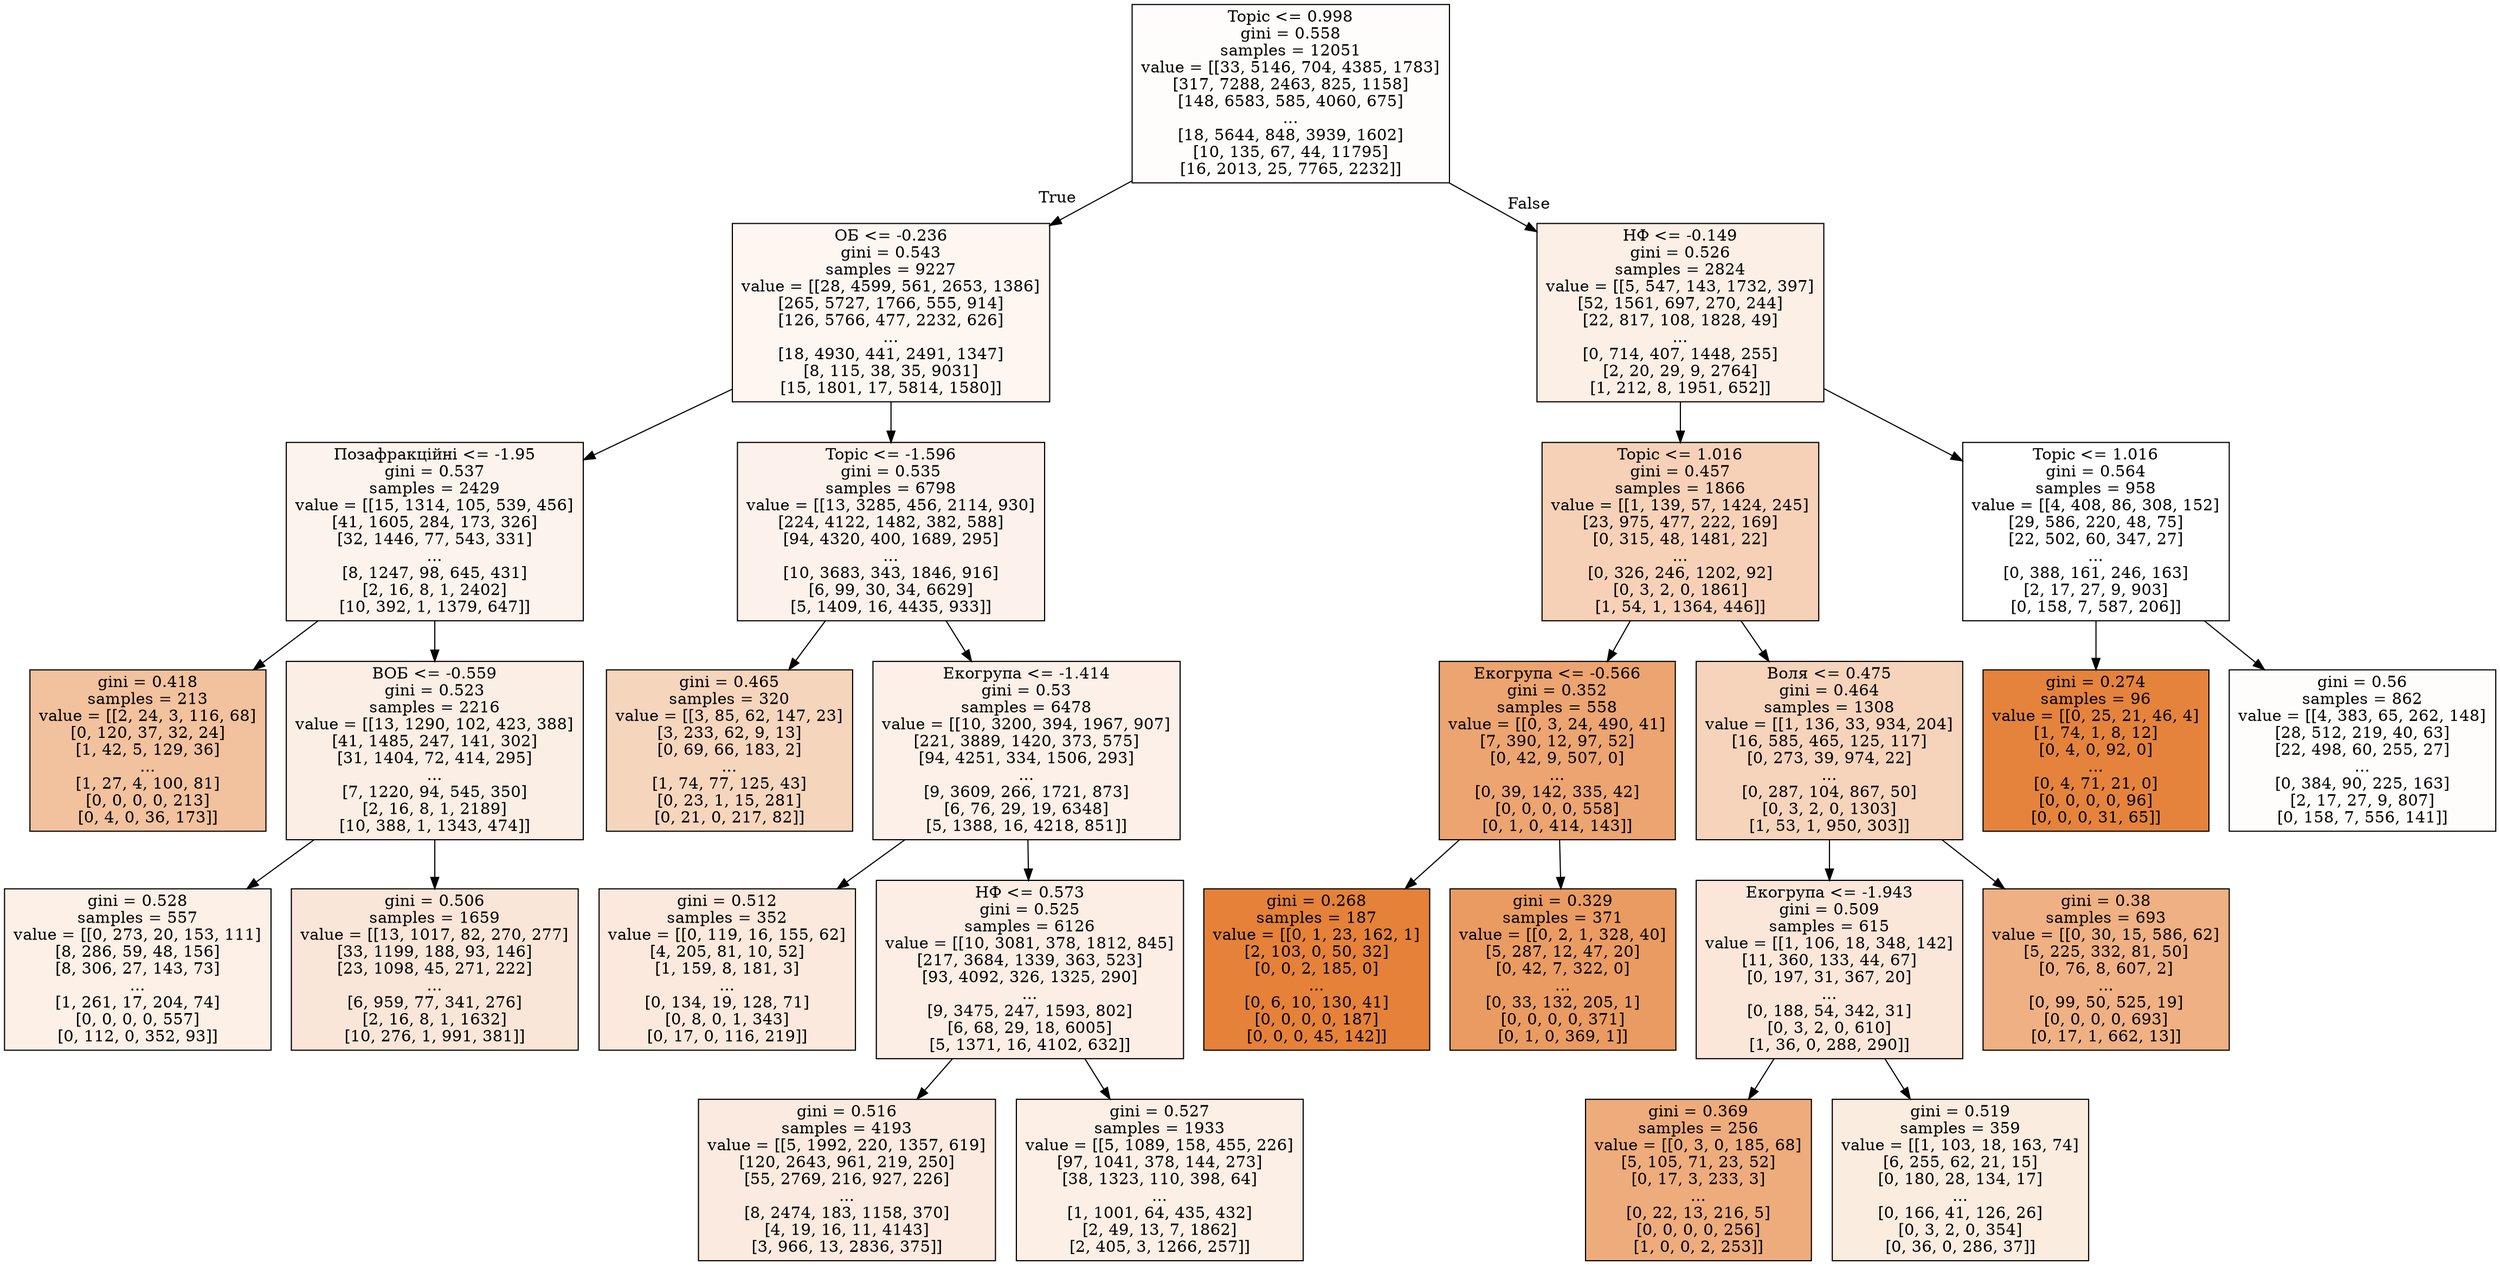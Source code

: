 digraph Tree {
node [shape=box, style="filled", color="black"] ;
0 [label="Topic <= 0.998\ngini = 0.558\nsamples = 12051\nvalue = [[33, 5146, 704, 4385, 1783]\n[317, 7288, 2463, 825, 1158]\n[148, 6583, 585, 4060, 675]\n...\n[18, 5644, 848, 3939, 1602]\n[10, 135, 67, 44, 11795]\n[16, 2013, 25, 7765, 2232]]", fillcolor="#fefdfb"] ;
1 [label="ОБ <= -0.236\ngini = 0.543\nsamples = 9227\nvalue = [[28, 4599, 561, 2653, 1386]\n[265, 5727, 1766, 555, 914]\n[126, 5766, 477, 2232, 626]\n...\n[18, 4930, 441, 2491, 1347]\n[8, 115, 38, 35, 9031]\n[15, 1801, 17, 5814, 1580]]", fillcolor="#fdf6f1"] ;
0 -> 1 [labeldistance=2.5, labelangle=45, headlabel="True"] ;
5 [label="Позафракційні <= -1.95\ngini = 0.537\nsamples = 2429\nvalue = [[15, 1314, 105, 539, 456]\n[41, 1605, 284, 173, 326]\n[32, 1446, 77, 543, 331]\n...\n[8, 1247, 98, 645, 431]\n[2, 16, 8, 1, 2402]\n[10, 392, 1, 1379, 647]]", fillcolor="#fdf3ed"] ;
1 -> 5 ;
7 [label="gini = 0.418\nsamples = 213\nvalue = [[2, 24, 3, 116, 68]\n[0, 120, 37, 32, 24]\n[1, 42, 5, 129, 36]\n...\n[1, 27, 4, 100, 81]\n[0, 0, 0, 0, 213]\n[0, 4, 0, 36, 173]]", fillcolor="#f2c19d"] ;
5 -> 7 ;
8 [label="ВОБ <= -0.559\ngini = 0.523\nsamples = 2216\nvalue = [[13, 1290, 102, 423, 388]\n[41, 1485, 247, 141, 302]\n[31, 1404, 72, 414, 295]\n...\n[7, 1220, 94, 545, 350]\n[2, 16, 8, 1, 2189]\n[10, 388, 1, 1343, 474]]", fillcolor="#fbeee4"] ;
5 -> 8 ;
23 [label="gini = 0.528\nsamples = 557\nvalue = [[0, 273, 20, 153, 111]\n[8, 286, 59, 48, 156]\n[8, 306, 27, 143, 73]\n...\n[1, 261, 17, 204, 74]\n[0, 0, 0, 0, 557]\n[0, 112, 0, 352, 93]]", fillcolor="#fcf0e7"] ;
8 -> 23 ;
24 [label="gini = 0.506\nsamples = 1659\nvalue = [[13, 1017, 82, 270, 277]\n[33, 1199, 188, 93, 146]\n[23, 1098, 45, 271, 222]\n...\n[6, 959, 77, 341, 276]\n[2, 16, 8, 1, 1632]\n[10, 276, 1, 991, 381]]", fillcolor="#fae6d8"] ;
8 -> 24 ;
6 [label="Topic <= -1.596\ngini = 0.535\nsamples = 6798\nvalue = [[13, 3285, 456, 2114, 930]\n[224, 4122, 1482, 382, 588]\n[94, 4320, 400, 1689, 295]\n...\n[10, 3683, 343, 1846, 916]\n[6, 99, 30, 34, 6629]\n[5, 1409, 16, 4435, 933]]", fillcolor="#fcf2eb"] ;
1 -> 6 ;
9 [label="gini = 0.465\nsamples = 320\nvalue = [[3, 85, 62, 147, 23]\n[3, 233, 62, 9, 13]\n[0, 69, 66, 183, 2]\n...\n[1, 74, 77, 125, 43]\n[0, 23, 1, 15, 281]\n[0, 21, 0, 217, 82]]", fillcolor="#f6d5bd"] ;
6 -> 9 ;
10 [label="Екогрупа <= -1.414\ngini = 0.53\nsamples = 6478\nvalue = [[10, 3200, 394, 1967, 907]\n[221, 3889, 1420, 373, 575]\n[94, 4251, 334, 1506, 293]\n...\n[9, 3609, 266, 1721, 873]\n[6, 76, 29, 19, 6348]\n[5, 1388, 16, 4218, 851]]", fillcolor="#fcf0e8"] ;
6 -> 10 ;
13 [label="gini = 0.512\nsamples = 352\nvalue = [[0, 119, 16, 155, 62]\n[4, 205, 81, 10, 52]\n[1, 159, 8, 181, 3]\n...\n[0, 134, 19, 128, 71]\n[0, 8, 0, 1, 343]\n[0, 17, 0, 116, 219]]", fillcolor="#fae9dc"] ;
10 -> 13 ;
14 [label="НФ <= 0.573\ngini = 0.525\nsamples = 6126\nvalue = [[10, 3081, 378, 1812, 845]\n[217, 3684, 1339, 363, 523]\n[93, 4092, 326, 1325, 290]\n...\n[9, 3475, 247, 1593, 802]\n[6, 68, 29, 18, 6005]\n[5, 1371, 16, 4102, 632]]", fillcolor="#fceee5"] ;
10 -> 14 ;
15 [label="gini = 0.516\nsamples = 4193\nvalue = [[5, 1992, 220, 1357, 619]\n[120, 2643, 961, 219, 250]\n[55, 2769, 216, 927, 226]\n...\n[8, 2474, 183, 1158, 370]\n[4, 19, 16, 11, 4143]\n[3, 966, 13, 2836, 375]]", fillcolor="#fbeadf"] ;
14 -> 15 ;
16 [label="gini = 0.527\nsamples = 1933\nvalue = [[5, 1089, 158, 455, 226]\n[97, 1041, 378, 144, 273]\n[38, 1323, 110, 398, 64]\n...\n[1, 1001, 64, 435, 432]\n[2, 49, 13, 7, 1862]\n[2, 405, 3, 1266, 257]]", fillcolor="#fcefe6"] ;
14 -> 16 ;
2 [label="НФ <= -0.149\ngini = 0.526\nsamples = 2824\nvalue = [[5, 547, 143, 1732, 397]\n[52, 1561, 697, 270, 244]\n[22, 817, 108, 1828, 49]\n...\n[0, 714, 407, 1448, 255]\n[2, 20, 29, 9, 2764]\n[1, 212, 8, 1951, 652]]", fillcolor="#fcefe6"] ;
0 -> 2 [labeldistance=2.5, labelangle=-45, headlabel="False"] ;
3 [label="Topic <= 1.016\ngini = 0.457\nsamples = 1866\nvalue = [[1, 139, 57, 1424, 245]\n[23, 975, 477, 222, 169]\n[0, 315, 48, 1481, 22]\n...\n[0, 326, 246, 1202, 92]\n[0, 3, 2, 0, 1861]\n[1, 54, 1, 1364, 446]]", fillcolor="#f6d1b7"] ;
2 -> 3 ;
11 [label="Екогрупа <= -0.566\ngini = 0.352\nsamples = 558\nvalue = [[0, 3, 24, 490, 41]\n[7, 390, 12, 97, 52]\n[0, 42, 9, 507, 0]\n...\n[0, 39, 142, 335, 42]\n[0, 0, 0, 0, 558]\n[0, 1, 0, 414, 143]]", fillcolor="#eca471"] ;
3 -> 11 ;
25 [label="gini = 0.268\nsamples = 187\nvalue = [[0, 1, 23, 162, 1]\n[2, 103, 0, 50, 32]\n[0, 0, 2, 185, 0]\n...\n[0, 6, 10, 130, 41]\n[0, 0, 0, 0, 187]\n[0, 0, 0, 45, 142]]", fillcolor="#e58139"] ;
11 -> 25 ;
26 [label="gini = 0.329\nsamples = 371\nvalue = [[0, 2, 1, 328, 40]\n[5, 287, 12, 47, 20]\n[0, 42, 7, 322, 0]\n...\n[0, 33, 132, 205, 1]\n[0, 0, 0, 0, 371]\n[0, 1, 0, 369, 1]]", fillcolor="#ea9b61"] ;
11 -> 26 ;
12 [label="Воля <= 0.475\ngini = 0.464\nsamples = 1308\nvalue = [[1, 136, 33, 934, 204]\n[16, 585, 465, 125, 117]\n[0, 273, 39, 974, 22]\n...\n[0, 287, 104, 867, 50]\n[0, 3, 2, 0, 1303]\n[1, 53, 1, 950, 303]]", fillcolor="#f6d4bc"] ;
3 -> 12 ;
19 [label="Екогрупа <= -1.943\ngini = 0.509\nsamples = 615\nvalue = [[1, 106, 18, 348, 142]\n[11, 360, 133, 44, 67]\n[0, 197, 31, 367, 20]\n...\n[0, 188, 54, 342, 31]\n[0, 3, 2, 0, 610]\n[1, 36, 0, 288, 290]]", fillcolor="#fae7da"] ;
12 -> 19 ;
21 [label="gini = 0.369\nsamples = 256\nvalue = [[0, 3, 0, 185, 68]\n[5, 105, 71, 23, 52]\n[0, 17, 3, 233, 3]\n...\n[0, 22, 13, 216, 5]\n[0, 0, 0, 0, 256]\n[1, 0, 0, 2, 253]]", fillcolor="#eeac7c"] ;
19 -> 21 ;
22 [label="gini = 0.519\nsamples = 359\nvalue = [[1, 103, 18, 163, 74]\n[6, 255, 62, 21, 15]\n[0, 180, 28, 134, 17]\n...\n[0, 166, 41, 126, 26]\n[0, 3, 2, 0, 354]\n[0, 36, 0, 286, 37]]", fillcolor="#fbece0"] ;
19 -> 22 ;
20 [label="gini = 0.38\nsamples = 693\nvalue = [[0, 30, 15, 586, 62]\n[5, 225, 332, 81, 50]\n[0, 76, 8, 607, 2]\n...\n[0, 99, 50, 525, 19]\n[0, 0, 0, 0, 693]\n[0, 17, 1, 662, 13]]", fillcolor="#efb083"] ;
12 -> 20 ;
4 [label="Topic <= 1.016\ngini = 0.564\nsamples = 958\nvalue = [[4, 408, 86, 308, 152]\n[29, 586, 220, 48, 75]\n[22, 502, 60, 347, 27]\n...\n[0, 388, 161, 246, 163]\n[2, 17, 27, 9, 903]\n[0, 158, 7, 587, 206]]", fillcolor="#ffffff"] ;
2 -> 4 ;
17 [label="gini = 0.274\nsamples = 96\nvalue = [[0, 25, 21, 46, 4]\n[1, 74, 1, 8, 12]\n[0, 4, 0, 92, 0]\n...\n[0, 4, 71, 21, 0]\n[0, 0, 0, 0, 96]\n[0, 0, 0, 31, 65]]", fillcolor="#e5833c"] ;
4 -> 17 ;
18 [label="gini = 0.56\nsamples = 862\nvalue = [[4, 383, 65, 262, 148]\n[28, 512, 219, 40, 63]\n[22, 498, 60, 255, 27]\n...\n[0, 384, 90, 225, 163]\n[2, 17, 27, 9, 807]\n[0, 158, 7, 556, 141]]", fillcolor="#fffdfc"] ;
4 -> 18 ;
}